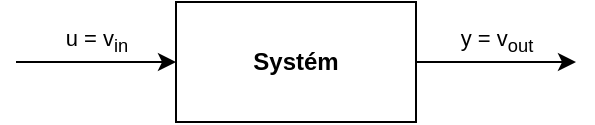<mxfile version="21.6.6">
  <diagram name="Stránka-1" id="vX8K34ISwk-sphwfKsRp">
    <mxGraphModel dx="1366" dy="795" grid="1" gridSize="10" guides="1" tooltips="1" connect="1" arrows="1" fold="1" page="1" pageScale="1" pageWidth="827" pageHeight="1169" math="0" shadow="0">
      <root>
        <mxCell id="0" />
        <mxCell id="1" parent="0" />
        <mxCell id="8t7gSggmwBykBpN6wccu-52" value="&lt;div&gt;Systém&lt;/div&gt;" style="rounded=0;whiteSpace=wrap;html=1;fontStyle=1" vertex="1" parent="1">
          <mxGeometry x="280" y="130" width="120" height="60" as="geometry" />
        </mxCell>
        <mxCell id="8t7gSggmwBykBpN6wccu-53" value="y = v&lt;sub&gt;out&lt;/sub&gt;" style="endArrow=classic;html=1;rounded=0;exitX=1;exitY=0.5;exitDx=0;exitDy=0;verticalAlign=bottom;" edge="1" parent="1" source="8t7gSggmwBykBpN6wccu-52">
          <mxGeometry width="50" height="50" relative="1" as="geometry">
            <mxPoint x="350" y="450" as="sourcePoint" />
            <mxPoint x="480" y="160" as="targetPoint" />
          </mxGeometry>
        </mxCell>
        <mxCell id="8t7gSggmwBykBpN6wccu-54" value="u = v&lt;sub&gt;in&lt;/sub&gt;" style="endArrow=classic;html=1;rounded=0;entryX=0;entryY=0.5;entryDx=0;entryDy=0;verticalAlign=bottom;" edge="1" parent="1" target="8t7gSggmwBykBpN6wccu-52">
          <mxGeometry width="50" height="50" relative="1" as="geometry">
            <mxPoint x="200" y="160" as="sourcePoint" />
            <mxPoint x="400" y="400" as="targetPoint" />
          </mxGeometry>
        </mxCell>
      </root>
    </mxGraphModel>
  </diagram>
</mxfile>
